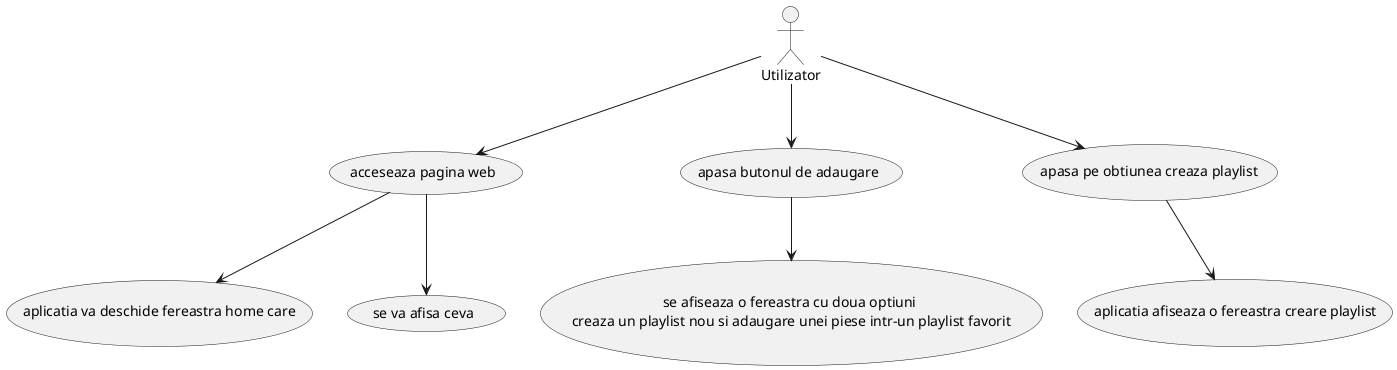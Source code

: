 @startuml
'https://plantuml.com/use-case-diagram
/'actor Utilizator
Utilizator-->(afisare formular de login pentru autentificare)
(afisare formular de login pentru autentificare)-->(conectare pagina web)
(conectare pagina web)-->(afisare pagina principala)'/

actor Utilizator
Utilizator-->(acceseaza pagina web)
(acceseaza pagina web)-->(aplicatia va deschide fereastra home care)
(acceseaza pagina web)-->(se va afisa ceva)

Utilizator-->(apasa butonul de adaugare)
(apasa butonul de adaugare)-->(se afiseaza o fereastra cu doua optiuni \n creaza un playlist nou si adaugare unei piese intr-un playlist favorit )
Utilizator-->(apasa pe obtiunea creaza playlist)
(apasa pe obtiunea creaza playlist)-->(aplicatia afiseaza o fereastra creare playlist)
@enduml